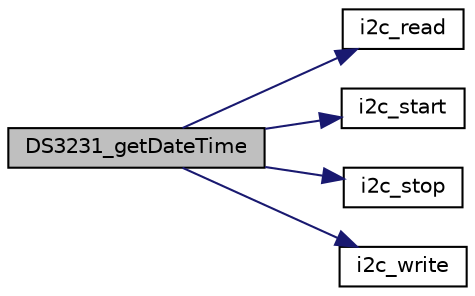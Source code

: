 digraph "DS3231_getDateTime"
{
 // LATEX_PDF_SIZE
  edge [fontname="Helvetica",fontsize="10",labelfontname="Helvetica",labelfontsize="10"];
  node [fontname="Helvetica",fontsize="10",shape=record];
  rankdir="LR";
  Node1 [label="DS3231_getDateTime",height=0.2,width=0.4,color="black", fillcolor="grey75", style="filled", fontcolor="black",tooltip=" "];
  Node1 -> Node2 [color="midnightblue",fontsize="10",style="solid"];
  Node2 [label="i2c_read",height=0.2,width=0.4,color="black", fillcolor="white", style="filled",URL="$group__pfleury__ic2master.html#ga669c0357614a79b3b35ae815f6f50e82",tooltip="read one byte from the I2C device"];
  Node1 -> Node3 [color="midnightblue",fontsize="10",style="solid"];
  Node3 [label="i2c_start",height=0.2,width=0.4,color="black", fillcolor="white", style="filled",URL="$group__pfleury__ic2master.html#ga58dfadce0c2fee4bfac01df6cd2b4477",tooltip="Issues a start condition and sends address and transfer direction."];
  Node1 -> Node4 [color="midnightblue",fontsize="10",style="solid"];
  Node4 [label="i2c_stop",height=0.2,width=0.4,color="black", fillcolor="white", style="filled",URL="$group__pfleury__ic2master.html#gad35d4e4f52ca74b503d5e5e1e0a3f5f3",tooltip="Terminates the data transfer and releases the I2C bus."];
  Node1 -> Node5 [color="midnightblue",fontsize="10",style="solid"];
  Node5 [label="i2c_write",height=0.2,width=0.4,color="black", fillcolor="white", style="filled",URL="$group__pfleury__ic2master.html#gadd947aade44ed6b7f92265f9dec4a711",tooltip="Send one byte to I2C device."];
}
